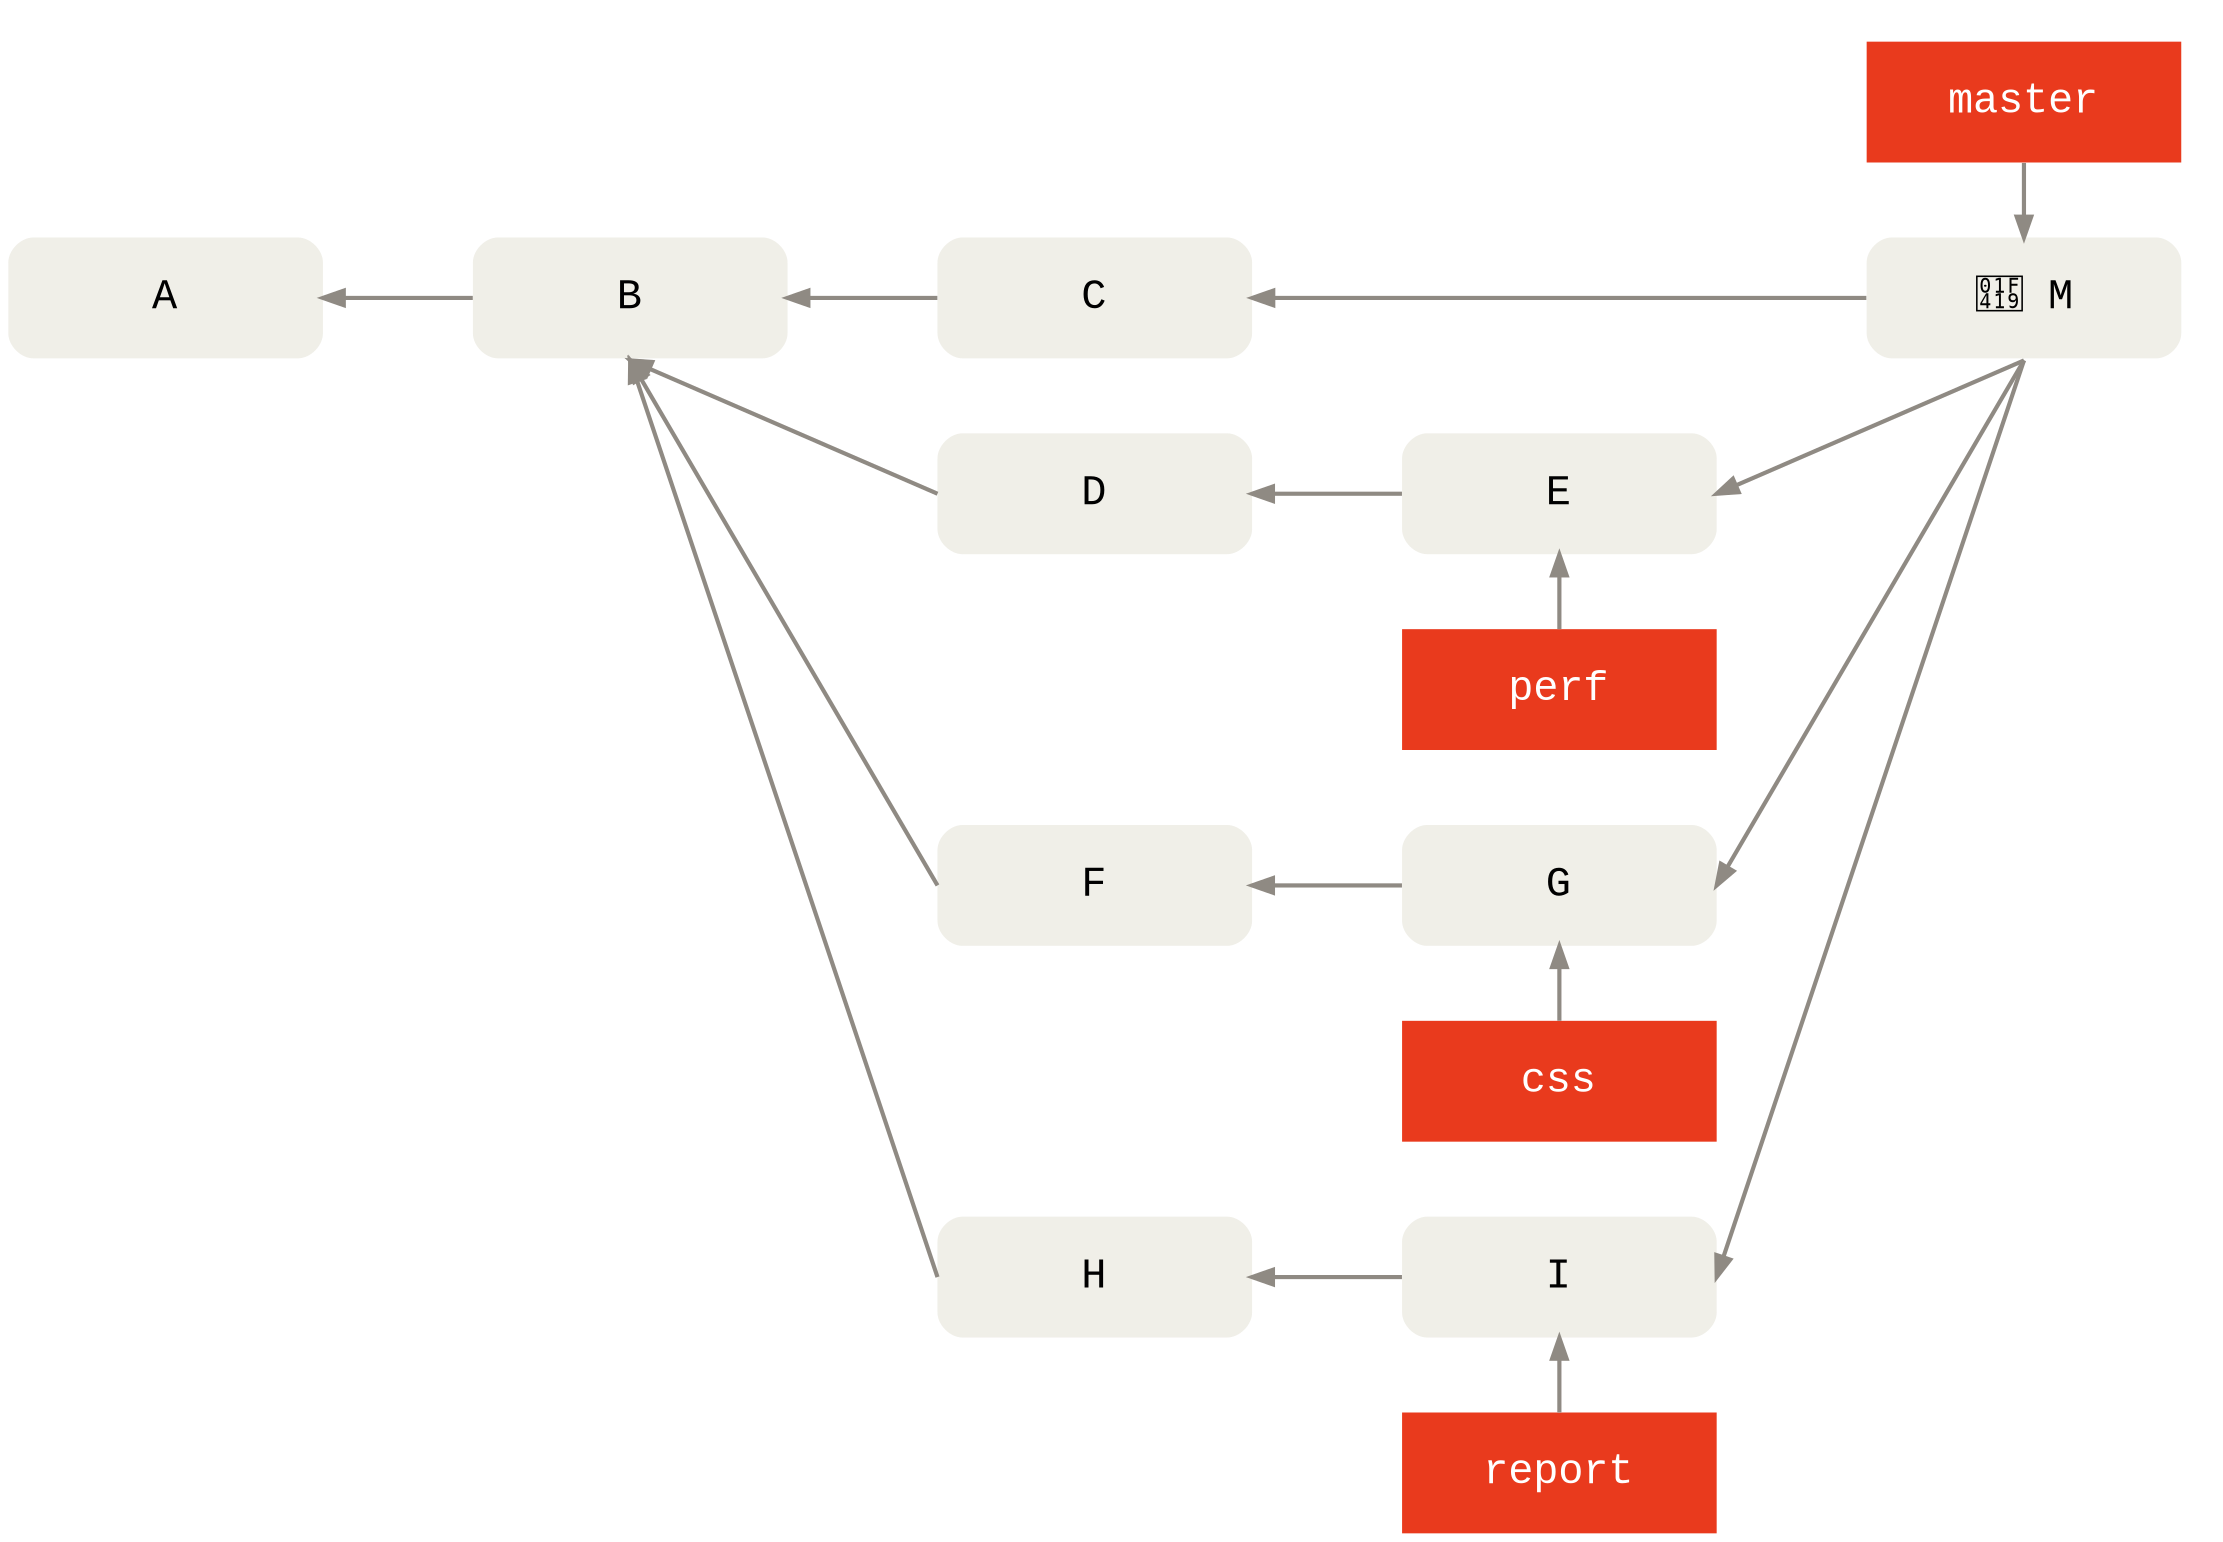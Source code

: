 digraph Git {
  bgcolor="transparent"

  rankdir=LR
  ranksep=1
  nodesep=.5
  splines=line

  edge [color="#8f8a83"
        penwidth=2
        dir="back"]
  node [shape=box
        fontname="Menlo, Monaco, Consolas, Lucida Console, Courier New, monospace"
        fontsize=20
        margin=".45,.25"
        width=2.1
        height=.8
        fixedsize=true
        penwidth=0]

  node [style="rounded,filled"
        fillcolor="#f0efe8"]
  node [group=master]
  A -> B -> C
  node [group=pu]
  M [label="🐙 M"]
  C -> M [weight=5]
  node [group=topic_perf]
  B:s -> D:w
  D -> E
  E:e -> M:s
  node [group=topic_css]
  B:s -> F:w
  F -> G
  G:e -> M:s
  node [group=topic_report]
  B:s -> H:w [weight=5]
  H -> I
  I:e -> M:s

  node [style="filled"
        fontcolor="#ffffff"
        fillcolor="#e93a1d"]

  subgraph cluster_master {
    color=invis
    {
      rank=same
      M -> master
    }
  }

  {
    rank=same
    perf
    E -> perf
  }

  {
    rank=same
    css
    G -> css
  }

  {
    rank=same
    report
    I -> report
  }
}
